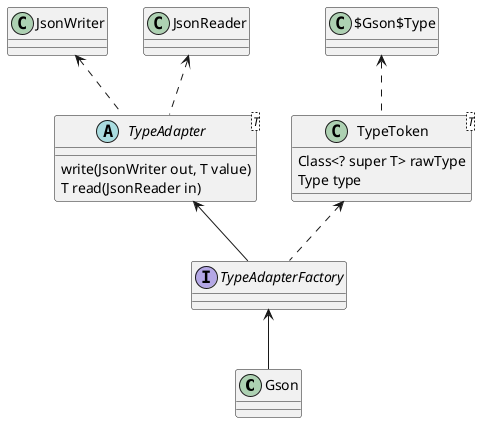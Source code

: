 @startuml gson_class_simple

class Gson {

}
TypeAdapterFactory <-- Gson
interface TypeAdapterFactory {
    
}
TypeAdapter <-- TypeAdapterFactory
abstract class TypeAdapter<T> {
    write(JsonWriter out, T value)
    T read(JsonReader in)
}
JsonWriter <.. TypeAdapter
JsonReader <.. TypeAdapter
TypeToken <.. TypeAdapterFactory
/'表示泛型类型T'/
class TypeToken<T> {
    Class<? super T> rawType
    Type type
}
$Gson$Type <.. TypeToken
/'类型处理工具类'/
class $Gson$Type {

}

@enduml